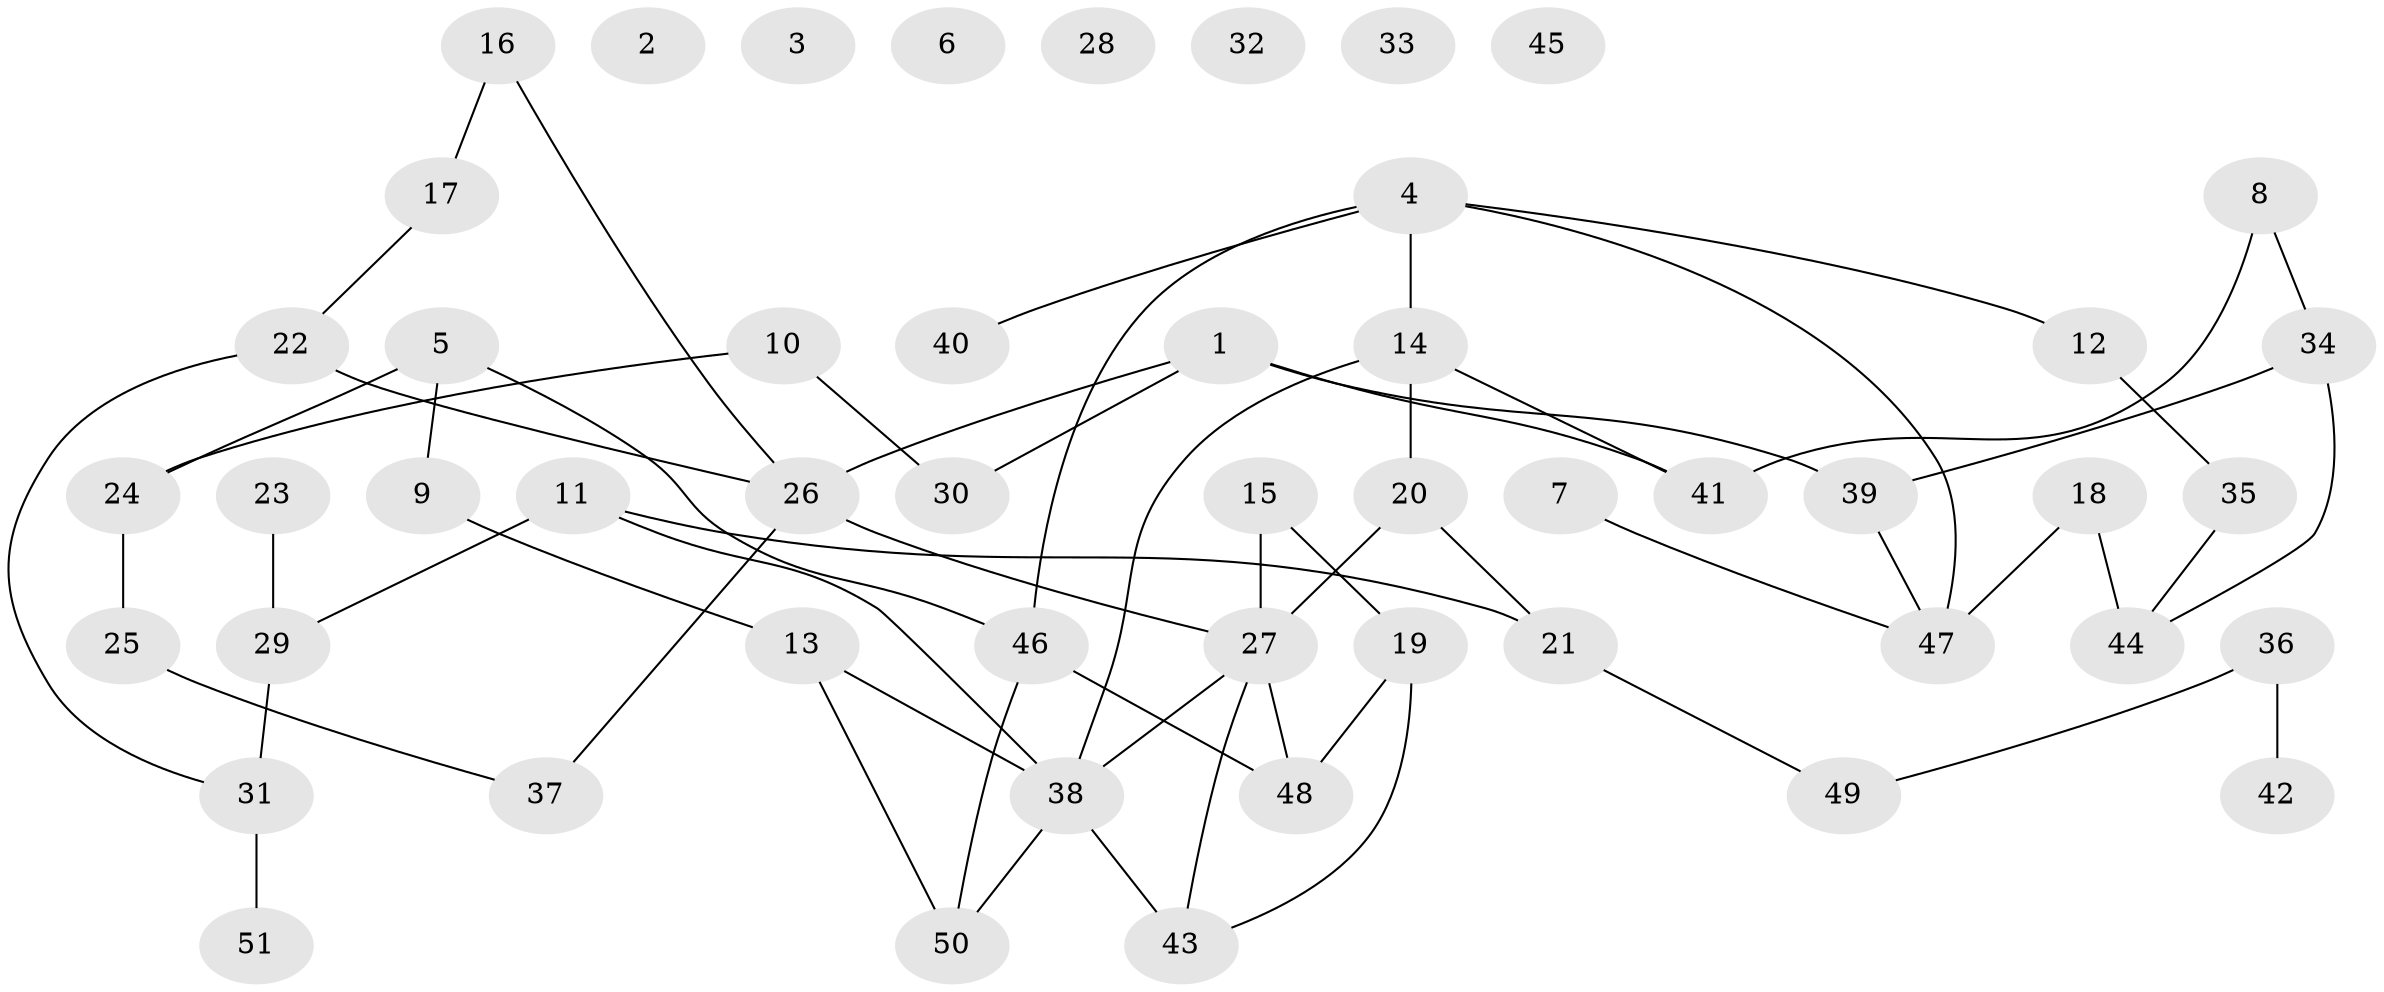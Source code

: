 // coarse degree distribution, {4: 0.09090909090909091, 0: 0.3181818181818182, 7: 0.09090909090909091, 5: 0.045454545454545456, 1: 0.18181818181818182, 2: 0.13636363636363635, 3: 0.13636363636363635}
// Generated by graph-tools (version 1.1) at 2025/16/03/04/25 18:16:44]
// undirected, 51 vertices, 61 edges
graph export_dot {
graph [start="1"]
  node [color=gray90,style=filled];
  1;
  2;
  3;
  4;
  5;
  6;
  7;
  8;
  9;
  10;
  11;
  12;
  13;
  14;
  15;
  16;
  17;
  18;
  19;
  20;
  21;
  22;
  23;
  24;
  25;
  26;
  27;
  28;
  29;
  30;
  31;
  32;
  33;
  34;
  35;
  36;
  37;
  38;
  39;
  40;
  41;
  42;
  43;
  44;
  45;
  46;
  47;
  48;
  49;
  50;
  51;
  1 -- 26;
  1 -- 30;
  1 -- 39;
  1 -- 41;
  4 -- 12;
  4 -- 14;
  4 -- 40;
  4 -- 46;
  4 -- 47;
  5 -- 9;
  5 -- 24;
  5 -- 46;
  7 -- 47;
  8 -- 34;
  8 -- 41;
  9 -- 13;
  10 -- 24;
  10 -- 30;
  11 -- 21;
  11 -- 29;
  11 -- 38;
  12 -- 35;
  13 -- 38;
  13 -- 50;
  14 -- 20;
  14 -- 38;
  14 -- 41;
  15 -- 19;
  15 -- 27;
  16 -- 17;
  16 -- 26;
  17 -- 22;
  18 -- 44;
  18 -- 47;
  19 -- 43;
  19 -- 48;
  20 -- 21;
  20 -- 27;
  21 -- 49;
  22 -- 26;
  22 -- 31;
  23 -- 29;
  24 -- 25;
  25 -- 37;
  26 -- 27;
  26 -- 37;
  27 -- 38;
  27 -- 43;
  27 -- 48;
  29 -- 31;
  31 -- 51;
  34 -- 39;
  34 -- 44;
  35 -- 44;
  36 -- 42;
  36 -- 49;
  38 -- 43;
  38 -- 50;
  39 -- 47;
  46 -- 48;
  46 -- 50;
}

